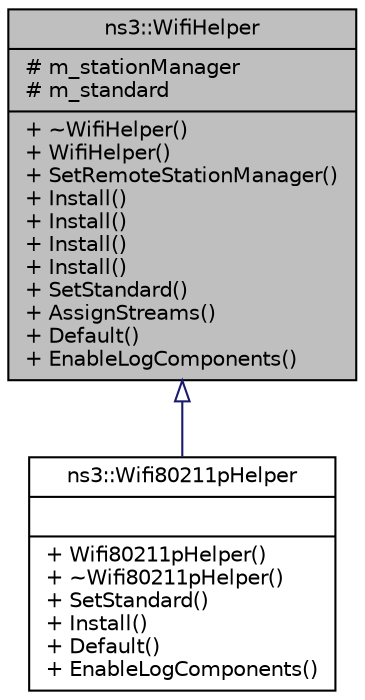 digraph "ns3::WifiHelper"
{
  edge [fontname="Helvetica",fontsize="10",labelfontname="Helvetica",labelfontsize="10"];
  node [fontname="Helvetica",fontsize="10",shape=record];
  Node1 [label="{ns3::WifiHelper\n|# m_stationManager\l# m_standard\l|+ ~WifiHelper()\l+ WifiHelper()\l+ SetRemoteStationManager()\l+ Install()\l+ Install()\l+ Install()\l+ Install()\l+ SetStandard()\l+ AssignStreams()\l+ Default()\l+ EnableLogComponents()\l}",height=0.2,width=0.4,color="black", fillcolor="grey75", style="filled", fontcolor="black"];
  Node1 -> Node2 [dir="back",color="midnightblue",fontsize="10",style="solid",arrowtail="onormal"];
  Node2 [label="{ns3::Wifi80211pHelper\n||+ Wifi80211pHelper()\l+ ~Wifi80211pHelper()\l+ SetStandard()\l+ Install()\l+ Default()\l+ EnableLogComponents()\l}",height=0.2,width=0.4,color="black", fillcolor="white", style="filled",URL="$d4/d44/classns3_1_1Wifi80211pHelper.html",tooltip="helps to create wifi 802.11p objects of WifiNetDevice class "];
}
